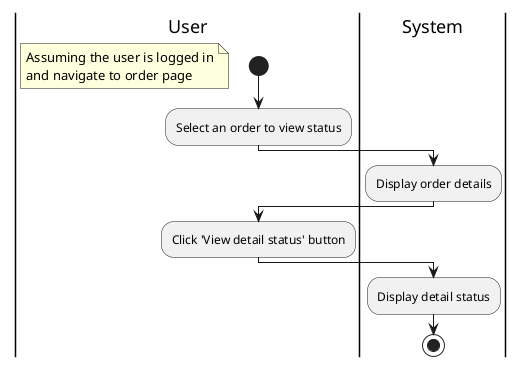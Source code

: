 @startuml
|User|
|System|

|User|
start
floating note left
Assuming the user is logged in
and navigate to order page
end note

:Select an order to view status;
|System|
:Display order details;
|User|
:Click 'View detail status' button;
|System|
:Display detail status;
stop
@enduml